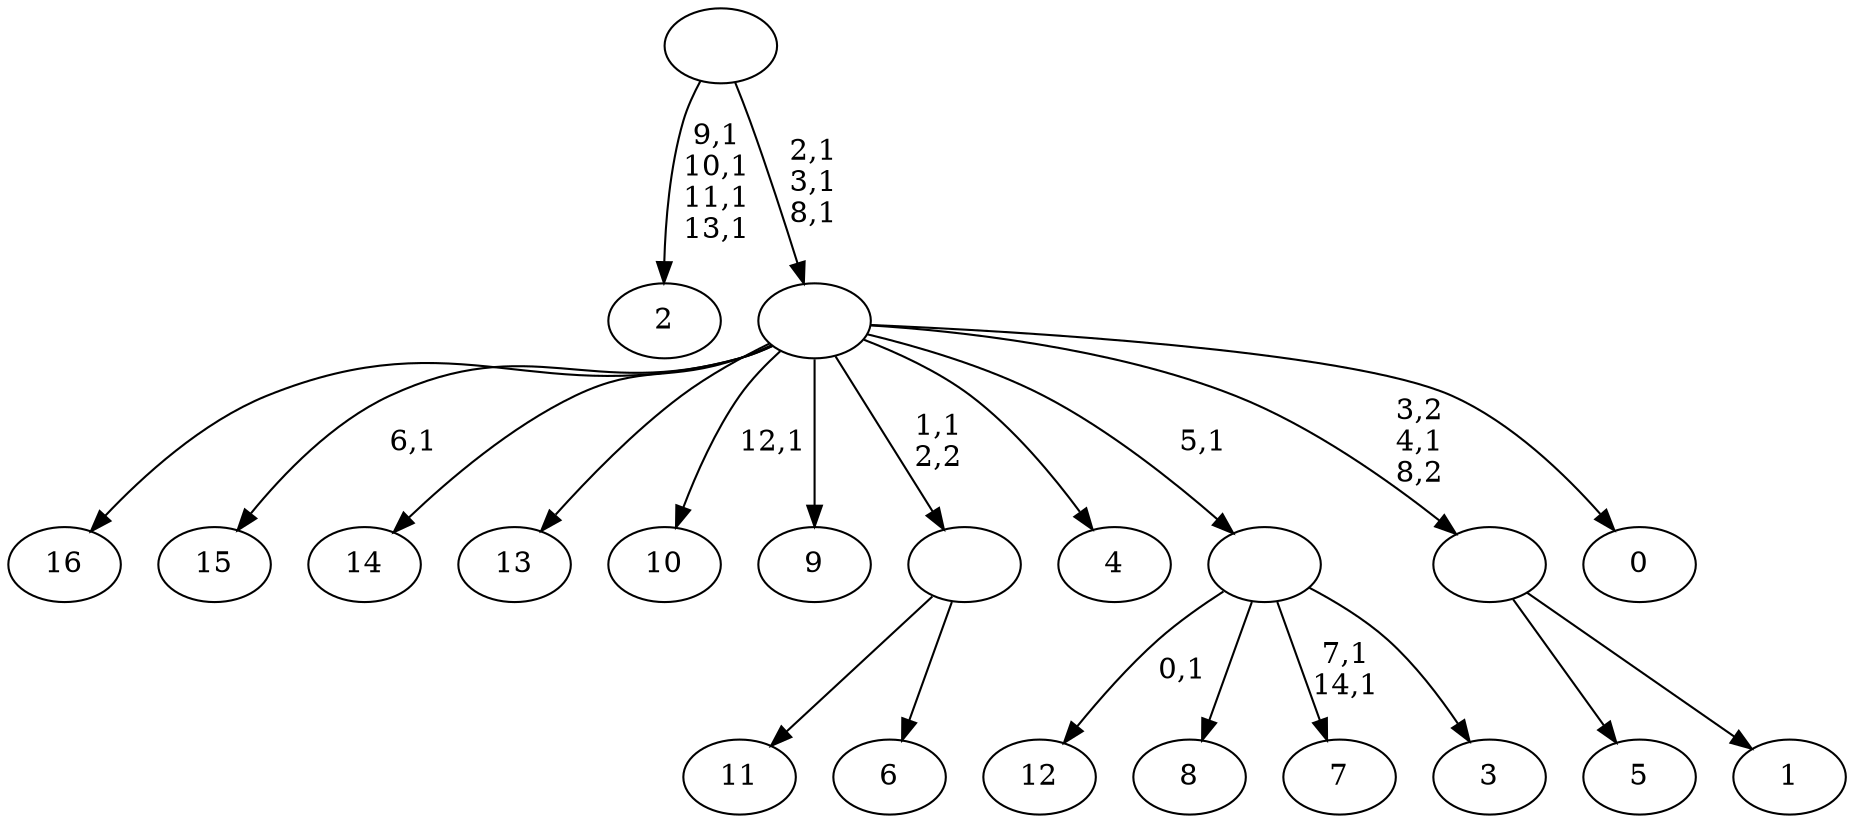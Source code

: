 digraph T {
	32 [label="16"]
	31 [label="15"]
	29 [label="14"]
	28 [label="13"]
	27 [label="12"]
	25 [label="11"]
	24 [label="10"]
	22 [label="9"]
	21 [label="8"]
	20 [label="7"]
	17 [label="6"]
	16 [label=""]
	15 [label="5"]
	14 [label="4"]
	13 [label="3"]
	12 [label=""]
	11 [label="2"]
	6 [label="1"]
	5 [label=""]
	4 [label="0"]
	3 [label=""]
	0 [label=""]
	16 -> 25 [label=""]
	16 -> 17 [label=""]
	12 -> 20 [label="7,1\n14,1"]
	12 -> 27 [label="0,1"]
	12 -> 21 [label=""]
	12 -> 13 [label=""]
	5 -> 15 [label=""]
	5 -> 6 [label=""]
	3 -> 24 [label="12,1"]
	3 -> 31 [label="6,1"]
	3 -> 32 [label=""]
	3 -> 29 [label=""]
	3 -> 28 [label=""]
	3 -> 22 [label=""]
	3 -> 16 [label="1,1\n2,2"]
	3 -> 14 [label=""]
	3 -> 12 [label="5,1"]
	3 -> 5 [label="3,2\n4,1\n8,2"]
	3 -> 4 [label=""]
	0 -> 3 [label="2,1\n3,1\n8,1"]
	0 -> 11 [label="9,1\n10,1\n11,1\n13,1"]
}
